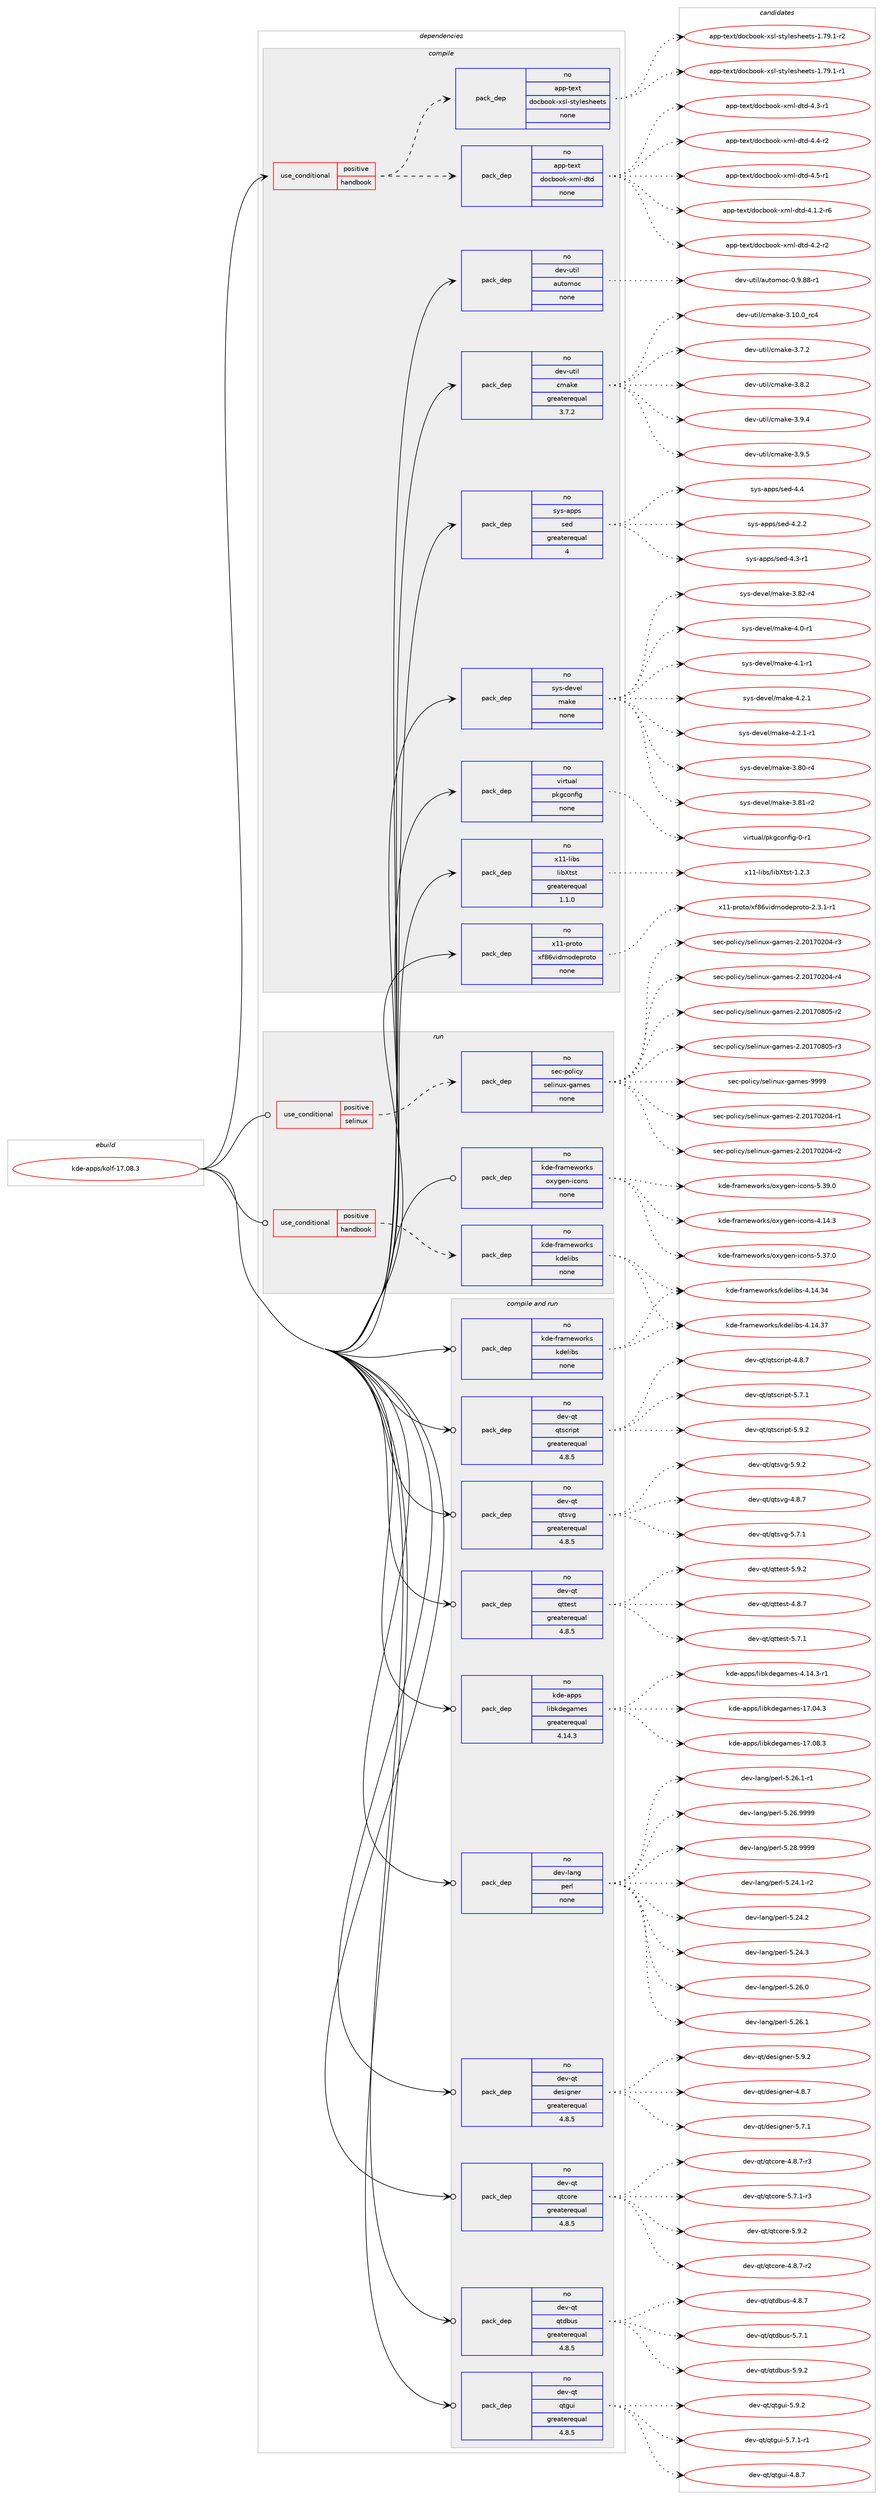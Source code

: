 digraph prolog {

# *************
# Graph options
# *************

newrank=true;
concentrate=true;
compound=true;
graph [rankdir=LR,fontname=Helvetica,fontsize=10,ranksep=1.5];#, ranksep=2.5, nodesep=0.2];
edge  [arrowhead=vee];
node  [fontname=Helvetica,fontsize=10];

# **********
# The ebuild
# **********

subgraph cluster_leftcol {
color=gray;
rank=same;
label=<<i>ebuild</i>>;
id [label="kde-apps/kolf-17.08.3", color=red, width=4, href="../kde-apps/kolf-17.08.3.svg"];
}

# ****************
# The dependencies
# ****************

subgraph cluster_midcol {
color=gray;
label=<<i>dependencies</i>>;
subgraph cluster_compile {
fillcolor="#eeeeee";
style=filled;
label=<<i>compile</i>>;
subgraph cond82970 {
dependency322587 [label=<<TABLE BORDER="0" CELLBORDER="1" CELLSPACING="0" CELLPADDING="4"><TR><TD ROWSPAN="3" CELLPADDING="10">use_conditional</TD></TR><TR><TD>positive</TD></TR><TR><TD>handbook</TD></TR></TABLE>>, shape=none, color=red];
subgraph pack234623 {
dependency322588 [label=<<TABLE BORDER="0" CELLBORDER="1" CELLSPACING="0" CELLPADDING="4" WIDTH="220"><TR><TD ROWSPAN="6" CELLPADDING="30">pack_dep</TD></TR><TR><TD WIDTH="110">no</TD></TR><TR><TD>app-text</TD></TR><TR><TD>docbook-xml-dtd</TD></TR><TR><TD>none</TD></TR><TR><TD></TD></TR></TABLE>>, shape=none, color=blue];
}
dependency322587:e -> dependency322588:w [weight=20,style="dashed",arrowhead="vee"];
subgraph pack234624 {
dependency322589 [label=<<TABLE BORDER="0" CELLBORDER="1" CELLSPACING="0" CELLPADDING="4" WIDTH="220"><TR><TD ROWSPAN="6" CELLPADDING="30">pack_dep</TD></TR><TR><TD WIDTH="110">no</TD></TR><TR><TD>app-text</TD></TR><TR><TD>docbook-xsl-stylesheets</TD></TR><TR><TD>none</TD></TR><TR><TD></TD></TR></TABLE>>, shape=none, color=blue];
}
dependency322587:e -> dependency322589:w [weight=20,style="dashed",arrowhead="vee"];
}
id:e -> dependency322587:w [weight=20,style="solid",arrowhead="vee"];
subgraph pack234625 {
dependency322590 [label=<<TABLE BORDER="0" CELLBORDER="1" CELLSPACING="0" CELLPADDING="4" WIDTH="220"><TR><TD ROWSPAN="6" CELLPADDING="30">pack_dep</TD></TR><TR><TD WIDTH="110">no</TD></TR><TR><TD>dev-util</TD></TR><TR><TD>automoc</TD></TR><TR><TD>none</TD></TR><TR><TD></TD></TR></TABLE>>, shape=none, color=blue];
}
id:e -> dependency322590:w [weight=20,style="solid",arrowhead="vee"];
subgraph pack234626 {
dependency322591 [label=<<TABLE BORDER="0" CELLBORDER="1" CELLSPACING="0" CELLPADDING="4" WIDTH="220"><TR><TD ROWSPAN="6" CELLPADDING="30">pack_dep</TD></TR><TR><TD WIDTH="110">no</TD></TR><TR><TD>dev-util</TD></TR><TR><TD>cmake</TD></TR><TR><TD>greaterequal</TD></TR><TR><TD>3.7.2</TD></TR></TABLE>>, shape=none, color=blue];
}
id:e -> dependency322591:w [weight=20,style="solid",arrowhead="vee"];
subgraph pack234627 {
dependency322592 [label=<<TABLE BORDER="0" CELLBORDER="1" CELLSPACING="0" CELLPADDING="4" WIDTH="220"><TR><TD ROWSPAN="6" CELLPADDING="30">pack_dep</TD></TR><TR><TD WIDTH="110">no</TD></TR><TR><TD>sys-apps</TD></TR><TR><TD>sed</TD></TR><TR><TD>greaterequal</TD></TR><TR><TD>4</TD></TR></TABLE>>, shape=none, color=blue];
}
id:e -> dependency322592:w [weight=20,style="solid",arrowhead="vee"];
subgraph pack234628 {
dependency322593 [label=<<TABLE BORDER="0" CELLBORDER="1" CELLSPACING="0" CELLPADDING="4" WIDTH="220"><TR><TD ROWSPAN="6" CELLPADDING="30">pack_dep</TD></TR><TR><TD WIDTH="110">no</TD></TR><TR><TD>sys-devel</TD></TR><TR><TD>make</TD></TR><TR><TD>none</TD></TR><TR><TD></TD></TR></TABLE>>, shape=none, color=blue];
}
id:e -> dependency322593:w [weight=20,style="solid",arrowhead="vee"];
subgraph pack234629 {
dependency322594 [label=<<TABLE BORDER="0" CELLBORDER="1" CELLSPACING="0" CELLPADDING="4" WIDTH="220"><TR><TD ROWSPAN="6" CELLPADDING="30">pack_dep</TD></TR><TR><TD WIDTH="110">no</TD></TR><TR><TD>virtual</TD></TR><TR><TD>pkgconfig</TD></TR><TR><TD>none</TD></TR><TR><TD></TD></TR></TABLE>>, shape=none, color=blue];
}
id:e -> dependency322594:w [weight=20,style="solid",arrowhead="vee"];
subgraph pack234630 {
dependency322595 [label=<<TABLE BORDER="0" CELLBORDER="1" CELLSPACING="0" CELLPADDING="4" WIDTH="220"><TR><TD ROWSPAN="6" CELLPADDING="30">pack_dep</TD></TR><TR><TD WIDTH="110">no</TD></TR><TR><TD>x11-libs</TD></TR><TR><TD>libXtst</TD></TR><TR><TD>greaterequal</TD></TR><TR><TD>1.1.0</TD></TR></TABLE>>, shape=none, color=blue];
}
id:e -> dependency322595:w [weight=20,style="solid",arrowhead="vee"];
subgraph pack234631 {
dependency322596 [label=<<TABLE BORDER="0" CELLBORDER="1" CELLSPACING="0" CELLPADDING="4" WIDTH="220"><TR><TD ROWSPAN="6" CELLPADDING="30">pack_dep</TD></TR><TR><TD WIDTH="110">no</TD></TR><TR><TD>x11-proto</TD></TR><TR><TD>xf86vidmodeproto</TD></TR><TR><TD>none</TD></TR><TR><TD></TD></TR></TABLE>>, shape=none, color=blue];
}
id:e -> dependency322596:w [weight=20,style="solid",arrowhead="vee"];
}
subgraph cluster_compileandrun {
fillcolor="#eeeeee";
style=filled;
label=<<i>compile and run</i>>;
subgraph pack234632 {
dependency322597 [label=<<TABLE BORDER="0" CELLBORDER="1" CELLSPACING="0" CELLPADDING="4" WIDTH="220"><TR><TD ROWSPAN="6" CELLPADDING="30">pack_dep</TD></TR><TR><TD WIDTH="110">no</TD></TR><TR><TD>dev-lang</TD></TR><TR><TD>perl</TD></TR><TR><TD>none</TD></TR><TR><TD></TD></TR></TABLE>>, shape=none, color=blue];
}
id:e -> dependency322597:w [weight=20,style="solid",arrowhead="odotvee"];
subgraph pack234633 {
dependency322598 [label=<<TABLE BORDER="0" CELLBORDER="1" CELLSPACING="0" CELLPADDING="4" WIDTH="220"><TR><TD ROWSPAN="6" CELLPADDING="30">pack_dep</TD></TR><TR><TD WIDTH="110">no</TD></TR><TR><TD>dev-qt</TD></TR><TR><TD>designer</TD></TR><TR><TD>greaterequal</TD></TR><TR><TD>4.8.5</TD></TR></TABLE>>, shape=none, color=blue];
}
id:e -> dependency322598:w [weight=20,style="solid",arrowhead="odotvee"];
subgraph pack234634 {
dependency322599 [label=<<TABLE BORDER="0" CELLBORDER="1" CELLSPACING="0" CELLPADDING="4" WIDTH="220"><TR><TD ROWSPAN="6" CELLPADDING="30">pack_dep</TD></TR><TR><TD WIDTH="110">no</TD></TR><TR><TD>dev-qt</TD></TR><TR><TD>qtcore</TD></TR><TR><TD>greaterequal</TD></TR><TR><TD>4.8.5</TD></TR></TABLE>>, shape=none, color=blue];
}
id:e -> dependency322599:w [weight=20,style="solid",arrowhead="odotvee"];
subgraph pack234635 {
dependency322600 [label=<<TABLE BORDER="0" CELLBORDER="1" CELLSPACING="0" CELLPADDING="4" WIDTH="220"><TR><TD ROWSPAN="6" CELLPADDING="30">pack_dep</TD></TR><TR><TD WIDTH="110">no</TD></TR><TR><TD>dev-qt</TD></TR><TR><TD>qtdbus</TD></TR><TR><TD>greaterequal</TD></TR><TR><TD>4.8.5</TD></TR></TABLE>>, shape=none, color=blue];
}
id:e -> dependency322600:w [weight=20,style="solid",arrowhead="odotvee"];
subgraph pack234636 {
dependency322601 [label=<<TABLE BORDER="0" CELLBORDER="1" CELLSPACING="0" CELLPADDING="4" WIDTH="220"><TR><TD ROWSPAN="6" CELLPADDING="30">pack_dep</TD></TR><TR><TD WIDTH="110">no</TD></TR><TR><TD>dev-qt</TD></TR><TR><TD>qtgui</TD></TR><TR><TD>greaterequal</TD></TR><TR><TD>4.8.5</TD></TR></TABLE>>, shape=none, color=blue];
}
id:e -> dependency322601:w [weight=20,style="solid",arrowhead="odotvee"];
subgraph pack234637 {
dependency322602 [label=<<TABLE BORDER="0" CELLBORDER="1" CELLSPACING="0" CELLPADDING="4" WIDTH="220"><TR><TD ROWSPAN="6" CELLPADDING="30">pack_dep</TD></TR><TR><TD WIDTH="110">no</TD></TR><TR><TD>dev-qt</TD></TR><TR><TD>qtscript</TD></TR><TR><TD>greaterequal</TD></TR><TR><TD>4.8.5</TD></TR></TABLE>>, shape=none, color=blue];
}
id:e -> dependency322602:w [weight=20,style="solid",arrowhead="odotvee"];
subgraph pack234638 {
dependency322603 [label=<<TABLE BORDER="0" CELLBORDER="1" CELLSPACING="0" CELLPADDING="4" WIDTH="220"><TR><TD ROWSPAN="6" CELLPADDING="30">pack_dep</TD></TR><TR><TD WIDTH="110">no</TD></TR><TR><TD>dev-qt</TD></TR><TR><TD>qtsvg</TD></TR><TR><TD>greaterequal</TD></TR><TR><TD>4.8.5</TD></TR></TABLE>>, shape=none, color=blue];
}
id:e -> dependency322603:w [weight=20,style="solid",arrowhead="odotvee"];
subgraph pack234639 {
dependency322604 [label=<<TABLE BORDER="0" CELLBORDER="1" CELLSPACING="0" CELLPADDING="4" WIDTH="220"><TR><TD ROWSPAN="6" CELLPADDING="30">pack_dep</TD></TR><TR><TD WIDTH="110">no</TD></TR><TR><TD>dev-qt</TD></TR><TR><TD>qttest</TD></TR><TR><TD>greaterequal</TD></TR><TR><TD>4.8.5</TD></TR></TABLE>>, shape=none, color=blue];
}
id:e -> dependency322604:w [weight=20,style="solid",arrowhead="odotvee"];
subgraph pack234640 {
dependency322605 [label=<<TABLE BORDER="0" CELLBORDER="1" CELLSPACING="0" CELLPADDING="4" WIDTH="220"><TR><TD ROWSPAN="6" CELLPADDING="30">pack_dep</TD></TR><TR><TD WIDTH="110">no</TD></TR><TR><TD>kde-apps</TD></TR><TR><TD>libkdegames</TD></TR><TR><TD>greaterequal</TD></TR><TR><TD>4.14.3</TD></TR></TABLE>>, shape=none, color=blue];
}
id:e -> dependency322605:w [weight=20,style="solid",arrowhead="odotvee"];
subgraph pack234641 {
dependency322606 [label=<<TABLE BORDER="0" CELLBORDER="1" CELLSPACING="0" CELLPADDING="4" WIDTH="220"><TR><TD ROWSPAN="6" CELLPADDING="30">pack_dep</TD></TR><TR><TD WIDTH="110">no</TD></TR><TR><TD>kde-frameworks</TD></TR><TR><TD>kdelibs</TD></TR><TR><TD>none</TD></TR><TR><TD></TD></TR></TABLE>>, shape=none, color=blue];
}
id:e -> dependency322606:w [weight=20,style="solid",arrowhead="odotvee"];
}
subgraph cluster_run {
fillcolor="#eeeeee";
style=filled;
label=<<i>run</i>>;
subgraph cond82971 {
dependency322607 [label=<<TABLE BORDER="0" CELLBORDER="1" CELLSPACING="0" CELLPADDING="4"><TR><TD ROWSPAN="3" CELLPADDING="10">use_conditional</TD></TR><TR><TD>positive</TD></TR><TR><TD>handbook</TD></TR></TABLE>>, shape=none, color=red];
subgraph pack234642 {
dependency322608 [label=<<TABLE BORDER="0" CELLBORDER="1" CELLSPACING="0" CELLPADDING="4" WIDTH="220"><TR><TD ROWSPAN="6" CELLPADDING="30">pack_dep</TD></TR><TR><TD WIDTH="110">no</TD></TR><TR><TD>kde-frameworks</TD></TR><TR><TD>kdelibs</TD></TR><TR><TD>none</TD></TR><TR><TD></TD></TR></TABLE>>, shape=none, color=blue];
}
dependency322607:e -> dependency322608:w [weight=20,style="dashed",arrowhead="vee"];
}
id:e -> dependency322607:w [weight=20,style="solid",arrowhead="odot"];
subgraph cond82972 {
dependency322609 [label=<<TABLE BORDER="0" CELLBORDER="1" CELLSPACING="0" CELLPADDING="4"><TR><TD ROWSPAN="3" CELLPADDING="10">use_conditional</TD></TR><TR><TD>positive</TD></TR><TR><TD>selinux</TD></TR></TABLE>>, shape=none, color=red];
subgraph pack234643 {
dependency322610 [label=<<TABLE BORDER="0" CELLBORDER="1" CELLSPACING="0" CELLPADDING="4" WIDTH="220"><TR><TD ROWSPAN="6" CELLPADDING="30">pack_dep</TD></TR><TR><TD WIDTH="110">no</TD></TR><TR><TD>sec-policy</TD></TR><TR><TD>selinux-games</TD></TR><TR><TD>none</TD></TR><TR><TD></TD></TR></TABLE>>, shape=none, color=blue];
}
dependency322609:e -> dependency322610:w [weight=20,style="dashed",arrowhead="vee"];
}
id:e -> dependency322609:w [weight=20,style="solid",arrowhead="odot"];
subgraph pack234644 {
dependency322611 [label=<<TABLE BORDER="0" CELLBORDER="1" CELLSPACING="0" CELLPADDING="4" WIDTH="220"><TR><TD ROWSPAN="6" CELLPADDING="30">pack_dep</TD></TR><TR><TD WIDTH="110">no</TD></TR><TR><TD>kde-frameworks</TD></TR><TR><TD>oxygen-icons</TD></TR><TR><TD>none</TD></TR><TR><TD></TD></TR></TABLE>>, shape=none, color=blue];
}
id:e -> dependency322611:w [weight=20,style="solid",arrowhead="odot"];
}
}

# **************
# The candidates
# **************

subgraph cluster_choices {
rank=same;
color=gray;
label=<<i>candidates</i>>;

subgraph choice234623 {
color=black;
nodesep=1;
choice971121124511610112011647100111999811111110745120109108451001161004552464946504511454 [label="app-text/docbook-xml-dtd-4.1.2-r6", color=red, width=4,href="../app-text/docbook-xml-dtd-4.1.2-r6.svg"];
choice97112112451161011201164710011199981111111074512010910845100116100455246504511450 [label="app-text/docbook-xml-dtd-4.2-r2", color=red, width=4,href="../app-text/docbook-xml-dtd-4.2-r2.svg"];
choice97112112451161011201164710011199981111111074512010910845100116100455246514511449 [label="app-text/docbook-xml-dtd-4.3-r1", color=red, width=4,href="../app-text/docbook-xml-dtd-4.3-r1.svg"];
choice97112112451161011201164710011199981111111074512010910845100116100455246524511450 [label="app-text/docbook-xml-dtd-4.4-r2", color=red, width=4,href="../app-text/docbook-xml-dtd-4.4-r2.svg"];
choice97112112451161011201164710011199981111111074512010910845100116100455246534511449 [label="app-text/docbook-xml-dtd-4.5-r1", color=red, width=4,href="../app-text/docbook-xml-dtd-4.5-r1.svg"];
dependency322588:e -> choice971121124511610112011647100111999811111110745120109108451001161004552464946504511454:w [style=dotted,weight="100"];
dependency322588:e -> choice97112112451161011201164710011199981111111074512010910845100116100455246504511450:w [style=dotted,weight="100"];
dependency322588:e -> choice97112112451161011201164710011199981111111074512010910845100116100455246514511449:w [style=dotted,weight="100"];
dependency322588:e -> choice97112112451161011201164710011199981111111074512010910845100116100455246524511450:w [style=dotted,weight="100"];
dependency322588:e -> choice97112112451161011201164710011199981111111074512010910845100116100455246534511449:w [style=dotted,weight="100"];
}
subgraph choice234624 {
color=black;
nodesep=1;
choice97112112451161011201164710011199981111111074512011510845115116121108101115104101101116115454946555746494511449 [label="app-text/docbook-xsl-stylesheets-1.79.1-r1", color=red, width=4,href="../app-text/docbook-xsl-stylesheets-1.79.1-r1.svg"];
choice97112112451161011201164710011199981111111074512011510845115116121108101115104101101116115454946555746494511450 [label="app-text/docbook-xsl-stylesheets-1.79.1-r2", color=red, width=4,href="../app-text/docbook-xsl-stylesheets-1.79.1-r2.svg"];
dependency322589:e -> choice97112112451161011201164710011199981111111074512011510845115116121108101115104101101116115454946555746494511449:w [style=dotted,weight="100"];
dependency322589:e -> choice97112112451161011201164710011199981111111074512011510845115116121108101115104101101116115454946555746494511450:w [style=dotted,weight="100"];
}
subgraph choice234625 {
color=black;
nodesep=1;
choice10010111845117116105108479711711611110911199454846574656564511449 [label="dev-util/automoc-0.9.88-r1", color=red, width=4,href="../dev-util/automoc-0.9.88-r1.svg"];
dependency322590:e -> choice10010111845117116105108479711711611110911199454846574656564511449:w [style=dotted,weight="100"];
}
subgraph choice234626 {
color=black;
nodesep=1;
choice1001011184511711610510847991099710710145514649484648951149952 [label="dev-util/cmake-3.10.0_rc4", color=red, width=4,href="../dev-util/cmake-3.10.0_rc4.svg"];
choice10010111845117116105108479910997107101455146554650 [label="dev-util/cmake-3.7.2", color=red, width=4,href="../dev-util/cmake-3.7.2.svg"];
choice10010111845117116105108479910997107101455146564650 [label="dev-util/cmake-3.8.2", color=red, width=4,href="../dev-util/cmake-3.8.2.svg"];
choice10010111845117116105108479910997107101455146574652 [label="dev-util/cmake-3.9.4", color=red, width=4,href="../dev-util/cmake-3.9.4.svg"];
choice10010111845117116105108479910997107101455146574653 [label="dev-util/cmake-3.9.5", color=red, width=4,href="../dev-util/cmake-3.9.5.svg"];
dependency322591:e -> choice1001011184511711610510847991099710710145514649484648951149952:w [style=dotted,weight="100"];
dependency322591:e -> choice10010111845117116105108479910997107101455146554650:w [style=dotted,weight="100"];
dependency322591:e -> choice10010111845117116105108479910997107101455146564650:w [style=dotted,weight="100"];
dependency322591:e -> choice10010111845117116105108479910997107101455146574652:w [style=dotted,weight="100"];
dependency322591:e -> choice10010111845117116105108479910997107101455146574653:w [style=dotted,weight="100"];
}
subgraph choice234627 {
color=black;
nodesep=1;
choice115121115459711211211547115101100455246504650 [label="sys-apps/sed-4.2.2", color=red, width=4,href="../sys-apps/sed-4.2.2.svg"];
choice115121115459711211211547115101100455246514511449 [label="sys-apps/sed-4.3-r1", color=red, width=4,href="../sys-apps/sed-4.3-r1.svg"];
choice11512111545971121121154711510110045524652 [label="sys-apps/sed-4.4", color=red, width=4,href="../sys-apps/sed-4.4.svg"];
dependency322592:e -> choice115121115459711211211547115101100455246504650:w [style=dotted,weight="100"];
dependency322592:e -> choice115121115459711211211547115101100455246514511449:w [style=dotted,weight="100"];
dependency322592:e -> choice11512111545971121121154711510110045524652:w [style=dotted,weight="100"];
}
subgraph choice234628 {
color=black;
nodesep=1;
choice11512111545100101118101108471099710710145514656484511452 [label="sys-devel/make-3.80-r4", color=red, width=4,href="../sys-devel/make-3.80-r4.svg"];
choice11512111545100101118101108471099710710145514656494511450 [label="sys-devel/make-3.81-r2", color=red, width=4,href="../sys-devel/make-3.81-r2.svg"];
choice11512111545100101118101108471099710710145514656504511452 [label="sys-devel/make-3.82-r4", color=red, width=4,href="../sys-devel/make-3.82-r4.svg"];
choice115121115451001011181011084710997107101455246484511449 [label="sys-devel/make-4.0-r1", color=red, width=4,href="../sys-devel/make-4.0-r1.svg"];
choice115121115451001011181011084710997107101455246494511449 [label="sys-devel/make-4.1-r1", color=red, width=4,href="../sys-devel/make-4.1-r1.svg"];
choice115121115451001011181011084710997107101455246504649 [label="sys-devel/make-4.2.1", color=red, width=4,href="../sys-devel/make-4.2.1.svg"];
choice1151211154510010111810110847109971071014552465046494511449 [label="sys-devel/make-4.2.1-r1", color=red, width=4,href="../sys-devel/make-4.2.1-r1.svg"];
dependency322593:e -> choice11512111545100101118101108471099710710145514656484511452:w [style=dotted,weight="100"];
dependency322593:e -> choice11512111545100101118101108471099710710145514656494511450:w [style=dotted,weight="100"];
dependency322593:e -> choice11512111545100101118101108471099710710145514656504511452:w [style=dotted,weight="100"];
dependency322593:e -> choice115121115451001011181011084710997107101455246484511449:w [style=dotted,weight="100"];
dependency322593:e -> choice115121115451001011181011084710997107101455246494511449:w [style=dotted,weight="100"];
dependency322593:e -> choice115121115451001011181011084710997107101455246504649:w [style=dotted,weight="100"];
dependency322593:e -> choice1151211154510010111810110847109971071014552465046494511449:w [style=dotted,weight="100"];
}
subgraph choice234629 {
color=black;
nodesep=1;
choice11810511411611797108471121071039911111010210510345484511449 [label="virtual/pkgconfig-0-r1", color=red, width=4,href="../virtual/pkgconfig-0-r1.svg"];
dependency322594:e -> choice11810511411611797108471121071039911111010210510345484511449:w [style=dotted,weight="100"];
}
subgraph choice234630 {
color=black;
nodesep=1;
choice12049494510810598115471081059888116115116454946504651 [label="x11-libs/libXtst-1.2.3", color=red, width=4,href="../x11-libs/libXtst-1.2.3.svg"];
dependency322595:e -> choice12049494510810598115471081059888116115116454946504651:w [style=dotted,weight="100"];
}
subgraph choice234631 {
color=black;
nodesep=1;
choice1204949451121141111161114712010256541181051001091111001011121141111161114550465146494511449 [label="x11-proto/xf86vidmodeproto-2.3.1-r1", color=red, width=4,href="../x11-proto/xf86vidmodeproto-2.3.1-r1.svg"];
dependency322596:e -> choice1204949451121141111161114712010256541181051001091111001011121141111161114550465146494511449:w [style=dotted,weight="100"];
}
subgraph choice234632 {
color=black;
nodesep=1;
choice100101118451089711010347112101114108455346505246494511450 [label="dev-lang/perl-5.24.1-r2", color=red, width=4,href="../dev-lang/perl-5.24.1-r2.svg"];
choice10010111845108971101034711210111410845534650524650 [label="dev-lang/perl-5.24.2", color=red, width=4,href="../dev-lang/perl-5.24.2.svg"];
choice10010111845108971101034711210111410845534650524651 [label="dev-lang/perl-5.24.3", color=red, width=4,href="../dev-lang/perl-5.24.3.svg"];
choice10010111845108971101034711210111410845534650544648 [label="dev-lang/perl-5.26.0", color=red, width=4,href="../dev-lang/perl-5.26.0.svg"];
choice10010111845108971101034711210111410845534650544649 [label="dev-lang/perl-5.26.1", color=red, width=4,href="../dev-lang/perl-5.26.1.svg"];
choice100101118451089711010347112101114108455346505446494511449 [label="dev-lang/perl-5.26.1-r1", color=red, width=4,href="../dev-lang/perl-5.26.1-r1.svg"];
choice10010111845108971101034711210111410845534650544657575757 [label="dev-lang/perl-5.26.9999", color=red, width=4,href="../dev-lang/perl-5.26.9999.svg"];
choice10010111845108971101034711210111410845534650564657575757 [label="dev-lang/perl-5.28.9999", color=red, width=4,href="../dev-lang/perl-5.28.9999.svg"];
dependency322597:e -> choice100101118451089711010347112101114108455346505246494511450:w [style=dotted,weight="100"];
dependency322597:e -> choice10010111845108971101034711210111410845534650524650:w [style=dotted,weight="100"];
dependency322597:e -> choice10010111845108971101034711210111410845534650524651:w [style=dotted,weight="100"];
dependency322597:e -> choice10010111845108971101034711210111410845534650544648:w [style=dotted,weight="100"];
dependency322597:e -> choice10010111845108971101034711210111410845534650544649:w [style=dotted,weight="100"];
dependency322597:e -> choice100101118451089711010347112101114108455346505446494511449:w [style=dotted,weight="100"];
dependency322597:e -> choice10010111845108971101034711210111410845534650544657575757:w [style=dotted,weight="100"];
dependency322597:e -> choice10010111845108971101034711210111410845534650564657575757:w [style=dotted,weight="100"];
}
subgraph choice234633 {
color=black;
nodesep=1;
choice1001011184511311647100101115105103110101114455246564655 [label="dev-qt/designer-4.8.7", color=red, width=4,href="../dev-qt/designer-4.8.7.svg"];
choice1001011184511311647100101115105103110101114455346554649 [label="dev-qt/designer-5.7.1", color=red, width=4,href="../dev-qt/designer-5.7.1.svg"];
choice1001011184511311647100101115105103110101114455346574650 [label="dev-qt/designer-5.9.2", color=red, width=4,href="../dev-qt/designer-5.9.2.svg"];
dependency322598:e -> choice1001011184511311647100101115105103110101114455246564655:w [style=dotted,weight="100"];
dependency322598:e -> choice1001011184511311647100101115105103110101114455346554649:w [style=dotted,weight="100"];
dependency322598:e -> choice1001011184511311647100101115105103110101114455346574650:w [style=dotted,weight="100"];
}
subgraph choice234634 {
color=black;
nodesep=1;
choice1001011184511311647113116991111141014552465646554511450 [label="dev-qt/qtcore-4.8.7-r2", color=red, width=4,href="../dev-qt/qtcore-4.8.7-r2.svg"];
choice1001011184511311647113116991111141014552465646554511451 [label="dev-qt/qtcore-4.8.7-r3", color=red, width=4,href="../dev-qt/qtcore-4.8.7-r3.svg"];
choice1001011184511311647113116991111141014553465546494511451 [label="dev-qt/qtcore-5.7.1-r3", color=red, width=4,href="../dev-qt/qtcore-5.7.1-r3.svg"];
choice100101118451131164711311699111114101455346574650 [label="dev-qt/qtcore-5.9.2", color=red, width=4,href="../dev-qt/qtcore-5.9.2.svg"];
dependency322599:e -> choice1001011184511311647113116991111141014552465646554511450:w [style=dotted,weight="100"];
dependency322599:e -> choice1001011184511311647113116991111141014552465646554511451:w [style=dotted,weight="100"];
dependency322599:e -> choice1001011184511311647113116991111141014553465546494511451:w [style=dotted,weight="100"];
dependency322599:e -> choice100101118451131164711311699111114101455346574650:w [style=dotted,weight="100"];
}
subgraph choice234635 {
color=black;
nodesep=1;
choice100101118451131164711311610098117115455246564655 [label="dev-qt/qtdbus-4.8.7", color=red, width=4,href="../dev-qt/qtdbus-4.8.7.svg"];
choice100101118451131164711311610098117115455346554649 [label="dev-qt/qtdbus-5.7.1", color=red, width=4,href="../dev-qt/qtdbus-5.7.1.svg"];
choice100101118451131164711311610098117115455346574650 [label="dev-qt/qtdbus-5.9.2", color=red, width=4,href="../dev-qt/qtdbus-5.9.2.svg"];
dependency322600:e -> choice100101118451131164711311610098117115455246564655:w [style=dotted,weight="100"];
dependency322600:e -> choice100101118451131164711311610098117115455346554649:w [style=dotted,weight="100"];
dependency322600:e -> choice100101118451131164711311610098117115455346574650:w [style=dotted,weight="100"];
}
subgraph choice234636 {
color=black;
nodesep=1;
choice1001011184511311647113116103117105455246564655 [label="dev-qt/qtgui-4.8.7", color=red, width=4,href="../dev-qt/qtgui-4.8.7.svg"];
choice10010111845113116471131161031171054553465546494511449 [label="dev-qt/qtgui-5.7.1-r1", color=red, width=4,href="../dev-qt/qtgui-5.7.1-r1.svg"];
choice1001011184511311647113116103117105455346574650 [label="dev-qt/qtgui-5.9.2", color=red, width=4,href="../dev-qt/qtgui-5.9.2.svg"];
dependency322601:e -> choice1001011184511311647113116103117105455246564655:w [style=dotted,weight="100"];
dependency322601:e -> choice10010111845113116471131161031171054553465546494511449:w [style=dotted,weight="100"];
dependency322601:e -> choice1001011184511311647113116103117105455346574650:w [style=dotted,weight="100"];
}
subgraph choice234637 {
color=black;
nodesep=1;
choice100101118451131164711311611599114105112116455246564655 [label="dev-qt/qtscript-4.8.7", color=red, width=4,href="../dev-qt/qtscript-4.8.7.svg"];
choice100101118451131164711311611599114105112116455346554649 [label="dev-qt/qtscript-5.7.1", color=red, width=4,href="../dev-qt/qtscript-5.7.1.svg"];
choice100101118451131164711311611599114105112116455346574650 [label="dev-qt/qtscript-5.9.2", color=red, width=4,href="../dev-qt/qtscript-5.9.2.svg"];
dependency322602:e -> choice100101118451131164711311611599114105112116455246564655:w [style=dotted,weight="100"];
dependency322602:e -> choice100101118451131164711311611599114105112116455346554649:w [style=dotted,weight="100"];
dependency322602:e -> choice100101118451131164711311611599114105112116455346574650:w [style=dotted,weight="100"];
}
subgraph choice234638 {
color=black;
nodesep=1;
choice1001011184511311647113116115118103455246564655 [label="dev-qt/qtsvg-4.8.7", color=red, width=4,href="../dev-qt/qtsvg-4.8.7.svg"];
choice1001011184511311647113116115118103455346554649 [label="dev-qt/qtsvg-5.7.1", color=red, width=4,href="../dev-qt/qtsvg-5.7.1.svg"];
choice1001011184511311647113116115118103455346574650 [label="dev-qt/qtsvg-5.9.2", color=red, width=4,href="../dev-qt/qtsvg-5.9.2.svg"];
dependency322603:e -> choice1001011184511311647113116115118103455246564655:w [style=dotted,weight="100"];
dependency322603:e -> choice1001011184511311647113116115118103455346554649:w [style=dotted,weight="100"];
dependency322603:e -> choice1001011184511311647113116115118103455346574650:w [style=dotted,weight="100"];
}
subgraph choice234639 {
color=black;
nodesep=1;
choice1001011184511311647113116116101115116455246564655 [label="dev-qt/qttest-4.8.7", color=red, width=4,href="../dev-qt/qttest-4.8.7.svg"];
choice1001011184511311647113116116101115116455346554649 [label="dev-qt/qttest-5.7.1", color=red, width=4,href="../dev-qt/qttest-5.7.1.svg"];
choice1001011184511311647113116116101115116455346574650 [label="dev-qt/qttest-5.9.2", color=red, width=4,href="../dev-qt/qttest-5.9.2.svg"];
dependency322604:e -> choice1001011184511311647113116116101115116455246564655:w [style=dotted,weight="100"];
dependency322604:e -> choice1001011184511311647113116116101115116455346554649:w [style=dotted,weight="100"];
dependency322604:e -> choice1001011184511311647113116116101115116455346574650:w [style=dotted,weight="100"];
}
subgraph choice234640 {
color=black;
nodesep=1;
choice10710010145971121121154710810598107100101103971091011154549554648524651 [label="kde-apps/libkdegames-17.04.3", color=red, width=4,href="../kde-apps/libkdegames-17.04.3.svg"];
choice10710010145971121121154710810598107100101103971091011154549554648564651 [label="kde-apps/libkdegames-17.08.3", color=red, width=4,href="../kde-apps/libkdegames-17.08.3.svg"];
choice1071001014597112112115471081059810710010110397109101115455246495246514511449 [label="kde-apps/libkdegames-4.14.3-r1", color=red, width=4,href="../kde-apps/libkdegames-4.14.3-r1.svg"];
dependency322605:e -> choice10710010145971121121154710810598107100101103971091011154549554648524651:w [style=dotted,weight="100"];
dependency322605:e -> choice10710010145971121121154710810598107100101103971091011154549554648564651:w [style=dotted,weight="100"];
dependency322605:e -> choice1071001014597112112115471081059810710010110397109101115455246495246514511449:w [style=dotted,weight="100"];
}
subgraph choice234641 {
color=black;
nodesep=1;
choice107100101451021149710910111911111410711547107100101108105981154552464952465152 [label="kde-frameworks/kdelibs-4.14.34", color=red, width=4,href="../kde-frameworks/kdelibs-4.14.34.svg"];
choice107100101451021149710910111911111410711547107100101108105981154552464952465155 [label="kde-frameworks/kdelibs-4.14.37", color=red, width=4,href="../kde-frameworks/kdelibs-4.14.37.svg"];
dependency322606:e -> choice107100101451021149710910111911111410711547107100101108105981154552464952465152:w [style=dotted,weight="100"];
dependency322606:e -> choice107100101451021149710910111911111410711547107100101108105981154552464952465155:w [style=dotted,weight="100"];
}
subgraph choice234642 {
color=black;
nodesep=1;
choice107100101451021149710910111911111410711547107100101108105981154552464952465152 [label="kde-frameworks/kdelibs-4.14.34", color=red, width=4,href="../kde-frameworks/kdelibs-4.14.34.svg"];
choice107100101451021149710910111911111410711547107100101108105981154552464952465155 [label="kde-frameworks/kdelibs-4.14.37", color=red, width=4,href="../kde-frameworks/kdelibs-4.14.37.svg"];
dependency322608:e -> choice107100101451021149710910111911111410711547107100101108105981154552464952465152:w [style=dotted,weight="100"];
dependency322608:e -> choice107100101451021149710910111911111410711547107100101108105981154552464952465155:w [style=dotted,weight="100"];
}
subgraph choice234643 {
color=black;
nodesep=1;
choice11510199451121111081059912147115101108105110117120451039710910111545504650484955485048524511449 [label="sec-policy/selinux-games-2.20170204-r1", color=red, width=4,href="../sec-policy/selinux-games-2.20170204-r1.svg"];
choice11510199451121111081059912147115101108105110117120451039710910111545504650484955485048524511450 [label="sec-policy/selinux-games-2.20170204-r2", color=red, width=4,href="../sec-policy/selinux-games-2.20170204-r2.svg"];
choice11510199451121111081059912147115101108105110117120451039710910111545504650484955485048524511451 [label="sec-policy/selinux-games-2.20170204-r3", color=red, width=4,href="../sec-policy/selinux-games-2.20170204-r3.svg"];
choice11510199451121111081059912147115101108105110117120451039710910111545504650484955485048524511452 [label="sec-policy/selinux-games-2.20170204-r4", color=red, width=4,href="../sec-policy/selinux-games-2.20170204-r4.svg"];
choice11510199451121111081059912147115101108105110117120451039710910111545504650484955485648534511450 [label="sec-policy/selinux-games-2.20170805-r2", color=red, width=4,href="../sec-policy/selinux-games-2.20170805-r2.svg"];
choice11510199451121111081059912147115101108105110117120451039710910111545504650484955485648534511451 [label="sec-policy/selinux-games-2.20170805-r3", color=red, width=4,href="../sec-policy/selinux-games-2.20170805-r3.svg"];
choice1151019945112111108105991214711510110810511011712045103971091011154557575757 [label="sec-policy/selinux-games-9999", color=red, width=4,href="../sec-policy/selinux-games-9999.svg"];
dependency322610:e -> choice11510199451121111081059912147115101108105110117120451039710910111545504650484955485048524511449:w [style=dotted,weight="100"];
dependency322610:e -> choice11510199451121111081059912147115101108105110117120451039710910111545504650484955485048524511450:w [style=dotted,weight="100"];
dependency322610:e -> choice11510199451121111081059912147115101108105110117120451039710910111545504650484955485048524511451:w [style=dotted,weight="100"];
dependency322610:e -> choice11510199451121111081059912147115101108105110117120451039710910111545504650484955485048524511452:w [style=dotted,weight="100"];
dependency322610:e -> choice11510199451121111081059912147115101108105110117120451039710910111545504650484955485648534511450:w [style=dotted,weight="100"];
dependency322610:e -> choice11510199451121111081059912147115101108105110117120451039710910111545504650484955485648534511451:w [style=dotted,weight="100"];
dependency322610:e -> choice1151019945112111108105991214711510110810511011712045103971091011154557575757:w [style=dotted,weight="100"];
}
subgraph choice234644 {
color=black;
nodesep=1;
choice107100101451021149710910111911111410711547111120121103101110451059911111011545524649524651 [label="kde-frameworks/oxygen-icons-4.14.3", color=red, width=4,href="../kde-frameworks/oxygen-icons-4.14.3.svg"];
choice107100101451021149710910111911111410711547111120121103101110451059911111011545534651554648 [label="kde-frameworks/oxygen-icons-5.37.0", color=red, width=4,href="../kde-frameworks/oxygen-icons-5.37.0.svg"];
choice107100101451021149710910111911111410711547111120121103101110451059911111011545534651574648 [label="kde-frameworks/oxygen-icons-5.39.0", color=red, width=4,href="../kde-frameworks/oxygen-icons-5.39.0.svg"];
dependency322611:e -> choice107100101451021149710910111911111410711547111120121103101110451059911111011545524649524651:w [style=dotted,weight="100"];
dependency322611:e -> choice107100101451021149710910111911111410711547111120121103101110451059911111011545534651554648:w [style=dotted,weight="100"];
dependency322611:e -> choice107100101451021149710910111911111410711547111120121103101110451059911111011545534651574648:w [style=dotted,weight="100"];
}
}

}
